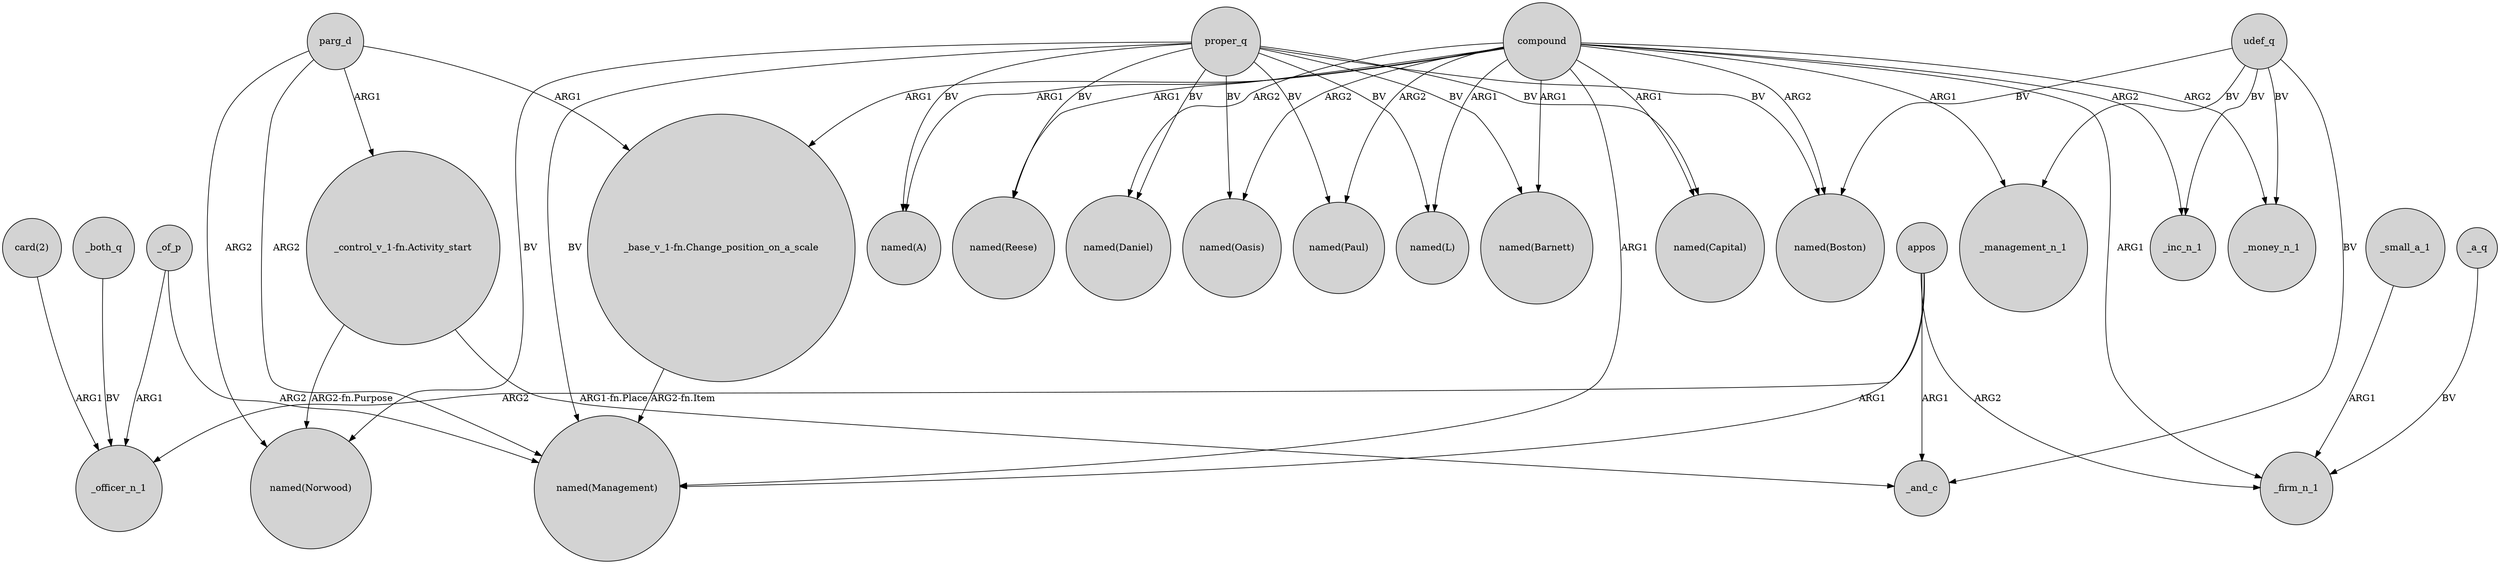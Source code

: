 digraph {
	node [shape=circle style=filled]
	_both_q -> _officer_n_1 [label=BV]
	"_control_v_1-fn.Activity_start" -> _and_c [label="ARG1-fn.Place"]
	parg_d -> "_base_v_1-fn.Change_position_on_a_scale" [label=ARG1]
	compound -> "named(Paul)" [label=ARG2]
	proper_q -> "named(Capital)" [label=BV]
	compound -> "named(Management)" [label=ARG1]
	proper_q -> "named(Reese)" [label=BV]
	_small_a_1 -> _firm_n_1 [label=ARG1]
	_of_p -> _officer_n_1 [label=ARG1]
	appos -> _firm_n_1 [label=ARG2]
	proper_q -> "named(Boston)" [label=BV]
	compound -> "named(Reese)" [label=ARG1]
	"_base_v_1-fn.Change_position_on_a_scale" -> "named(Management)" [label="ARG2-fn.Item"]
	proper_q -> "named(Management)" [label=BV]
	appos -> _and_c [label=ARG1]
	udef_q -> _and_c [label=BV]
	udef_q -> _management_n_1 [label=BV]
	udef_q -> "named(Boston)" [label=BV]
	parg_d -> "named(Norwood)" [label=ARG2]
	compound -> "named(Barnett)" [label=ARG1]
	udef_q -> _inc_n_1 [label=BV]
	parg_d -> "named(Management)" [label=ARG2]
	compound -> _inc_n_1 [label=ARG2]
	compound -> "named(A)" [label=ARG1]
	proper_q -> "named(A)" [label=BV]
	udef_q -> _money_n_1 [label=BV]
	compound -> _management_n_1 [label=ARG1]
	proper_q -> "named(Daniel)" [label=BV]
	"card(2)" -> _officer_n_1 [label=ARG1]
	"_control_v_1-fn.Activity_start" -> "named(Norwood)" [label="ARG2-fn.Purpose"]
	proper_q -> "named(Paul)" [label=BV]
	compound -> _money_n_1 [label=ARG2]
	proper_q -> "named(Barnett)" [label=BV]
	proper_q -> "named(Oasis)" [label=BV]
	compound -> "named(Oasis)" [label=ARG2]
	compound -> "_base_v_1-fn.Change_position_on_a_scale" [label=ARG1]
	_of_p -> "named(Management)" [label=ARG2]
	_a_q -> _firm_n_1 [label=BV]
	compound -> _firm_n_1 [label=ARG1]
	proper_q -> "named(L)" [label=BV]
	compound -> "named(Daniel)" [label=ARG2]
	compound -> "named(L)" [label=ARG1]
	appos -> _officer_n_1 [label=ARG2]
	compound -> "named(Capital)" [label=ARG1]
	appos -> "named(Management)" [label=ARG1]
	parg_d -> "_control_v_1-fn.Activity_start" [label=ARG1]
	proper_q -> "named(Norwood)" [label=BV]
	compound -> "named(Boston)" [label=ARG2]
}
